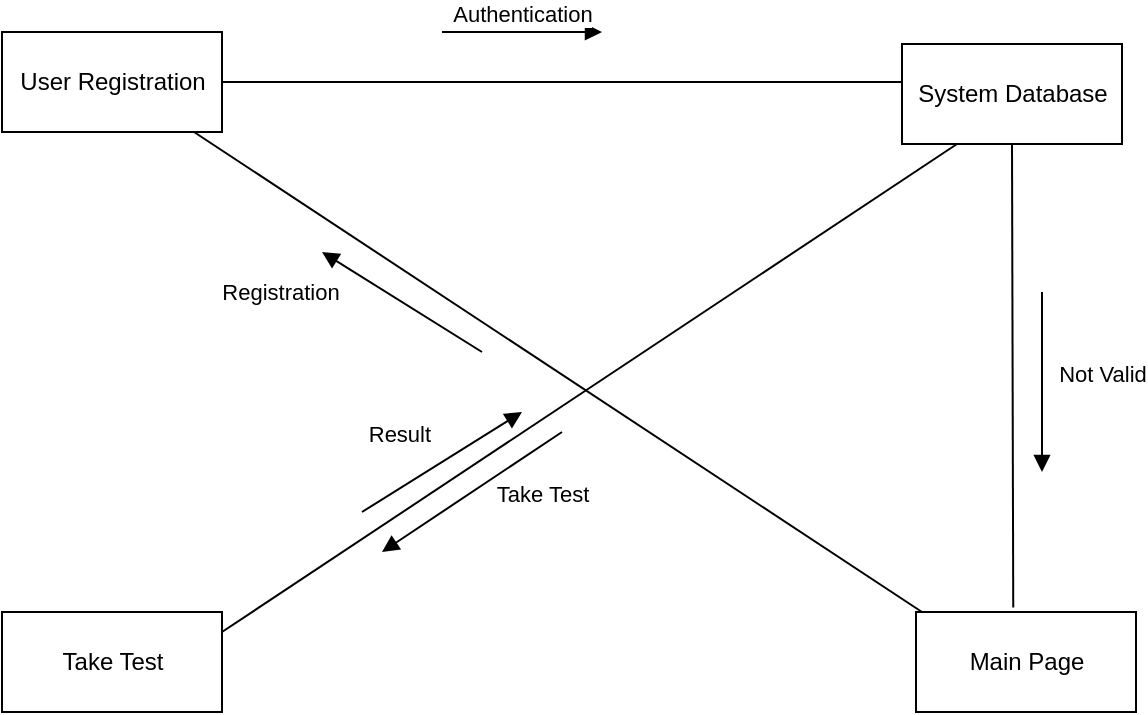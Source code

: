 <mxfile version="17.2.4" type="github">
  <diagram id="xUhw8L9ZRRuSGp7s6KGe" name="Page-1">
    <mxGraphModel dx="716" dy="372" grid="1" gridSize="10" guides="1" tooltips="1" connect="1" arrows="1" fold="1" page="1" pageScale="1" pageWidth="850" pageHeight="1100" math="0" shadow="0">
      <root>
        <mxCell id="0" />
        <mxCell id="1" parent="0" />
        <mxCell id="24ixqi11CNkzJ_E0YAHF-1" value="User Registration" style="html=1;" vertex="1" parent="1">
          <mxGeometry x="90" y="80" width="110" height="50" as="geometry" />
        </mxCell>
        <mxCell id="24ixqi11CNkzJ_E0YAHF-2" value="System Database" style="html=1;" vertex="1" parent="1">
          <mxGeometry x="540" y="86" width="110" height="50" as="geometry" />
        </mxCell>
        <mxCell id="24ixqi11CNkzJ_E0YAHF-3" value="Take Test" style="html=1;" vertex="1" parent="1">
          <mxGeometry x="90" y="370" width="110" height="50" as="geometry" />
        </mxCell>
        <mxCell id="24ixqi11CNkzJ_E0YAHF-4" value="Main Page" style="html=1;" vertex="1" parent="1">
          <mxGeometry x="547" y="370" width="110" height="50" as="geometry" />
        </mxCell>
        <mxCell id="24ixqi11CNkzJ_E0YAHF-5" value="" style="line;strokeWidth=1;fillColor=none;align=left;verticalAlign=middle;spacingTop=-1;spacingLeft=3;spacingRight=3;rotatable=0;labelPosition=right;points=[];portConstraint=eastwest;" vertex="1" parent="1">
          <mxGeometry x="200" y="101" width="340" height="8" as="geometry" />
        </mxCell>
        <mxCell id="24ixqi11CNkzJ_E0YAHF-8" value="" style="endArrow=none;html=1;rounded=0;entryX=0.5;entryY=1;entryDx=0;entryDy=0;exitX=0.442;exitY=-0.044;exitDx=0;exitDy=0;exitPerimeter=0;" edge="1" parent="1" source="24ixqi11CNkzJ_E0YAHF-4" target="24ixqi11CNkzJ_E0YAHF-2">
          <mxGeometry width="50" height="50" relative="1" as="geometry">
            <mxPoint x="600" y="370" as="sourcePoint" />
            <mxPoint x="650" y="320" as="targetPoint" />
          </mxGeometry>
        </mxCell>
        <mxCell id="24ixqi11CNkzJ_E0YAHF-9" value="" style="endArrow=none;html=1;rounded=0;entryX=0.25;entryY=1;entryDx=0;entryDy=0;" edge="1" parent="1" target="24ixqi11CNkzJ_E0YAHF-2">
          <mxGeometry width="50" height="50" relative="1" as="geometry">
            <mxPoint x="200" y="380" as="sourcePoint" />
            <mxPoint x="560" y="140" as="targetPoint" />
          </mxGeometry>
        </mxCell>
        <mxCell id="24ixqi11CNkzJ_E0YAHF-10" value="" style="endArrow=none;html=1;rounded=0;" edge="1" parent="1">
          <mxGeometry width="50" height="50" relative="1" as="geometry">
            <mxPoint x="550" y="370" as="sourcePoint" />
            <mxPoint x="186" y="130" as="targetPoint" />
          </mxGeometry>
        </mxCell>
        <mxCell id="24ixqi11CNkzJ_E0YAHF-11" value="Authentication" style="html=1;verticalAlign=bottom;endArrow=block;rounded=0;" edge="1" parent="1">
          <mxGeometry width="80" relative="1" as="geometry">
            <mxPoint x="310" y="80" as="sourcePoint" />
            <mxPoint x="390" y="80" as="targetPoint" />
          </mxGeometry>
        </mxCell>
        <mxCell id="24ixqi11CNkzJ_E0YAHF-12" value="Result&amp;nbsp;" style="html=1;verticalAlign=bottom;endArrow=block;rounded=0;" edge="1" parent="1">
          <mxGeometry x="-0.303" y="15" width="80" relative="1" as="geometry">
            <mxPoint x="270" y="320" as="sourcePoint" />
            <mxPoint x="350" y="270" as="targetPoint" />
            <mxPoint as="offset" />
          </mxGeometry>
        </mxCell>
        <mxCell id="24ixqi11CNkzJ_E0YAHF-13" value="Take Test" style="html=1;verticalAlign=bottom;endArrow=block;rounded=0;" edge="1" parent="1">
          <mxGeometry x="-0.436" y="28" width="80" relative="1" as="geometry">
            <mxPoint x="370" y="280" as="sourcePoint" />
            <mxPoint x="280" y="340" as="targetPoint" />
            <mxPoint as="offset" />
          </mxGeometry>
        </mxCell>
        <mxCell id="24ixqi11CNkzJ_E0YAHF-14" value="Registration" style="html=1;verticalAlign=bottom;endArrow=block;rounded=0;" edge="1" parent="1">
          <mxGeometry x="1" y="36" width="80" relative="1" as="geometry">
            <mxPoint x="330" y="240" as="sourcePoint" />
            <mxPoint x="250" y="190" as="targetPoint" />
            <mxPoint x="-2" y="-1" as="offset" />
          </mxGeometry>
        </mxCell>
        <mxCell id="24ixqi11CNkzJ_E0YAHF-15" value="Not Valid" style="html=1;verticalAlign=bottom;endArrow=block;rounded=0;" edge="1" parent="1">
          <mxGeometry x="0.111" y="30" width="80" relative="1" as="geometry">
            <mxPoint x="610" y="210" as="sourcePoint" />
            <mxPoint x="610" y="300" as="targetPoint" />
            <Array as="points">
              <mxPoint x="610" y="250" />
            </Array>
            <mxPoint as="offset" />
          </mxGeometry>
        </mxCell>
      </root>
    </mxGraphModel>
  </diagram>
</mxfile>
